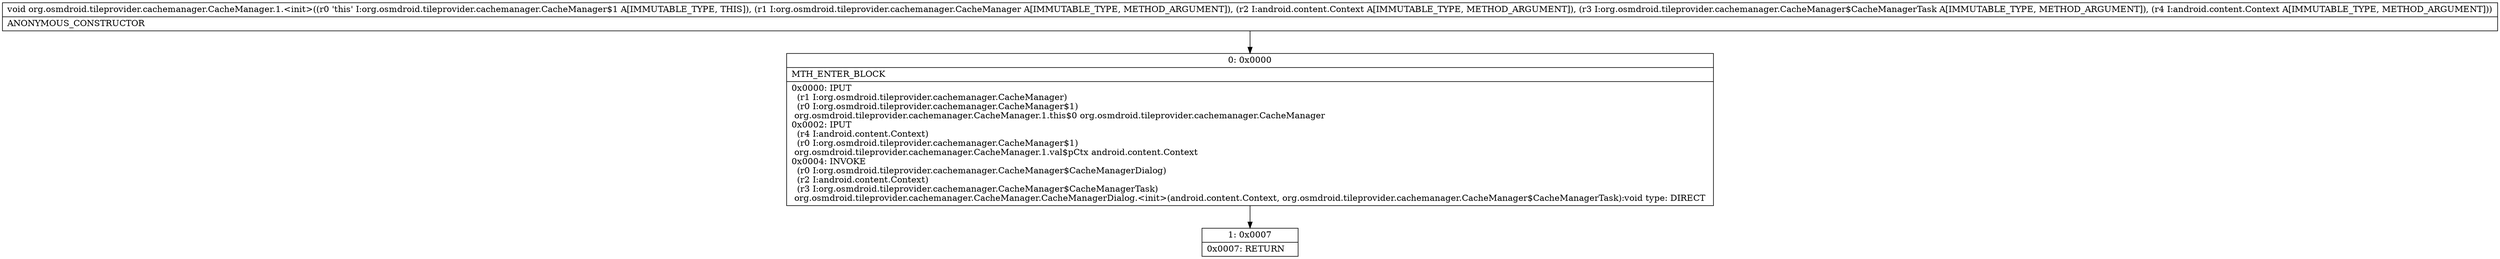 digraph "CFG fororg.osmdroid.tileprovider.cachemanager.CacheManager.1.\<init\>(Lorg\/osmdroid\/tileprovider\/cachemanager\/CacheManager;Landroid\/content\/Context;Lorg\/osmdroid\/tileprovider\/cachemanager\/CacheManager$CacheManagerTask;Landroid\/content\/Context;)V" {
Node_0 [shape=record,label="{0\:\ 0x0000|MTH_ENTER_BLOCK\l|0x0000: IPUT  \l  (r1 I:org.osmdroid.tileprovider.cachemanager.CacheManager)\l  (r0 I:org.osmdroid.tileprovider.cachemanager.CacheManager$1)\l org.osmdroid.tileprovider.cachemanager.CacheManager.1.this$0 org.osmdroid.tileprovider.cachemanager.CacheManager \l0x0002: IPUT  \l  (r4 I:android.content.Context)\l  (r0 I:org.osmdroid.tileprovider.cachemanager.CacheManager$1)\l org.osmdroid.tileprovider.cachemanager.CacheManager.1.val$pCtx android.content.Context \l0x0004: INVOKE  \l  (r0 I:org.osmdroid.tileprovider.cachemanager.CacheManager$CacheManagerDialog)\l  (r2 I:android.content.Context)\l  (r3 I:org.osmdroid.tileprovider.cachemanager.CacheManager$CacheManagerTask)\l org.osmdroid.tileprovider.cachemanager.CacheManager.CacheManagerDialog.\<init\>(android.content.Context, org.osmdroid.tileprovider.cachemanager.CacheManager$CacheManagerTask):void type: DIRECT \l}"];
Node_1 [shape=record,label="{1\:\ 0x0007|0x0007: RETURN   \l}"];
MethodNode[shape=record,label="{void org.osmdroid.tileprovider.cachemanager.CacheManager.1.\<init\>((r0 'this' I:org.osmdroid.tileprovider.cachemanager.CacheManager$1 A[IMMUTABLE_TYPE, THIS]), (r1 I:org.osmdroid.tileprovider.cachemanager.CacheManager A[IMMUTABLE_TYPE, METHOD_ARGUMENT]), (r2 I:android.content.Context A[IMMUTABLE_TYPE, METHOD_ARGUMENT]), (r3 I:org.osmdroid.tileprovider.cachemanager.CacheManager$CacheManagerTask A[IMMUTABLE_TYPE, METHOD_ARGUMENT]), (r4 I:android.content.Context A[IMMUTABLE_TYPE, METHOD_ARGUMENT]))  | ANONYMOUS_CONSTRUCTOR\l}"];
MethodNode -> Node_0;
Node_0 -> Node_1;
}

